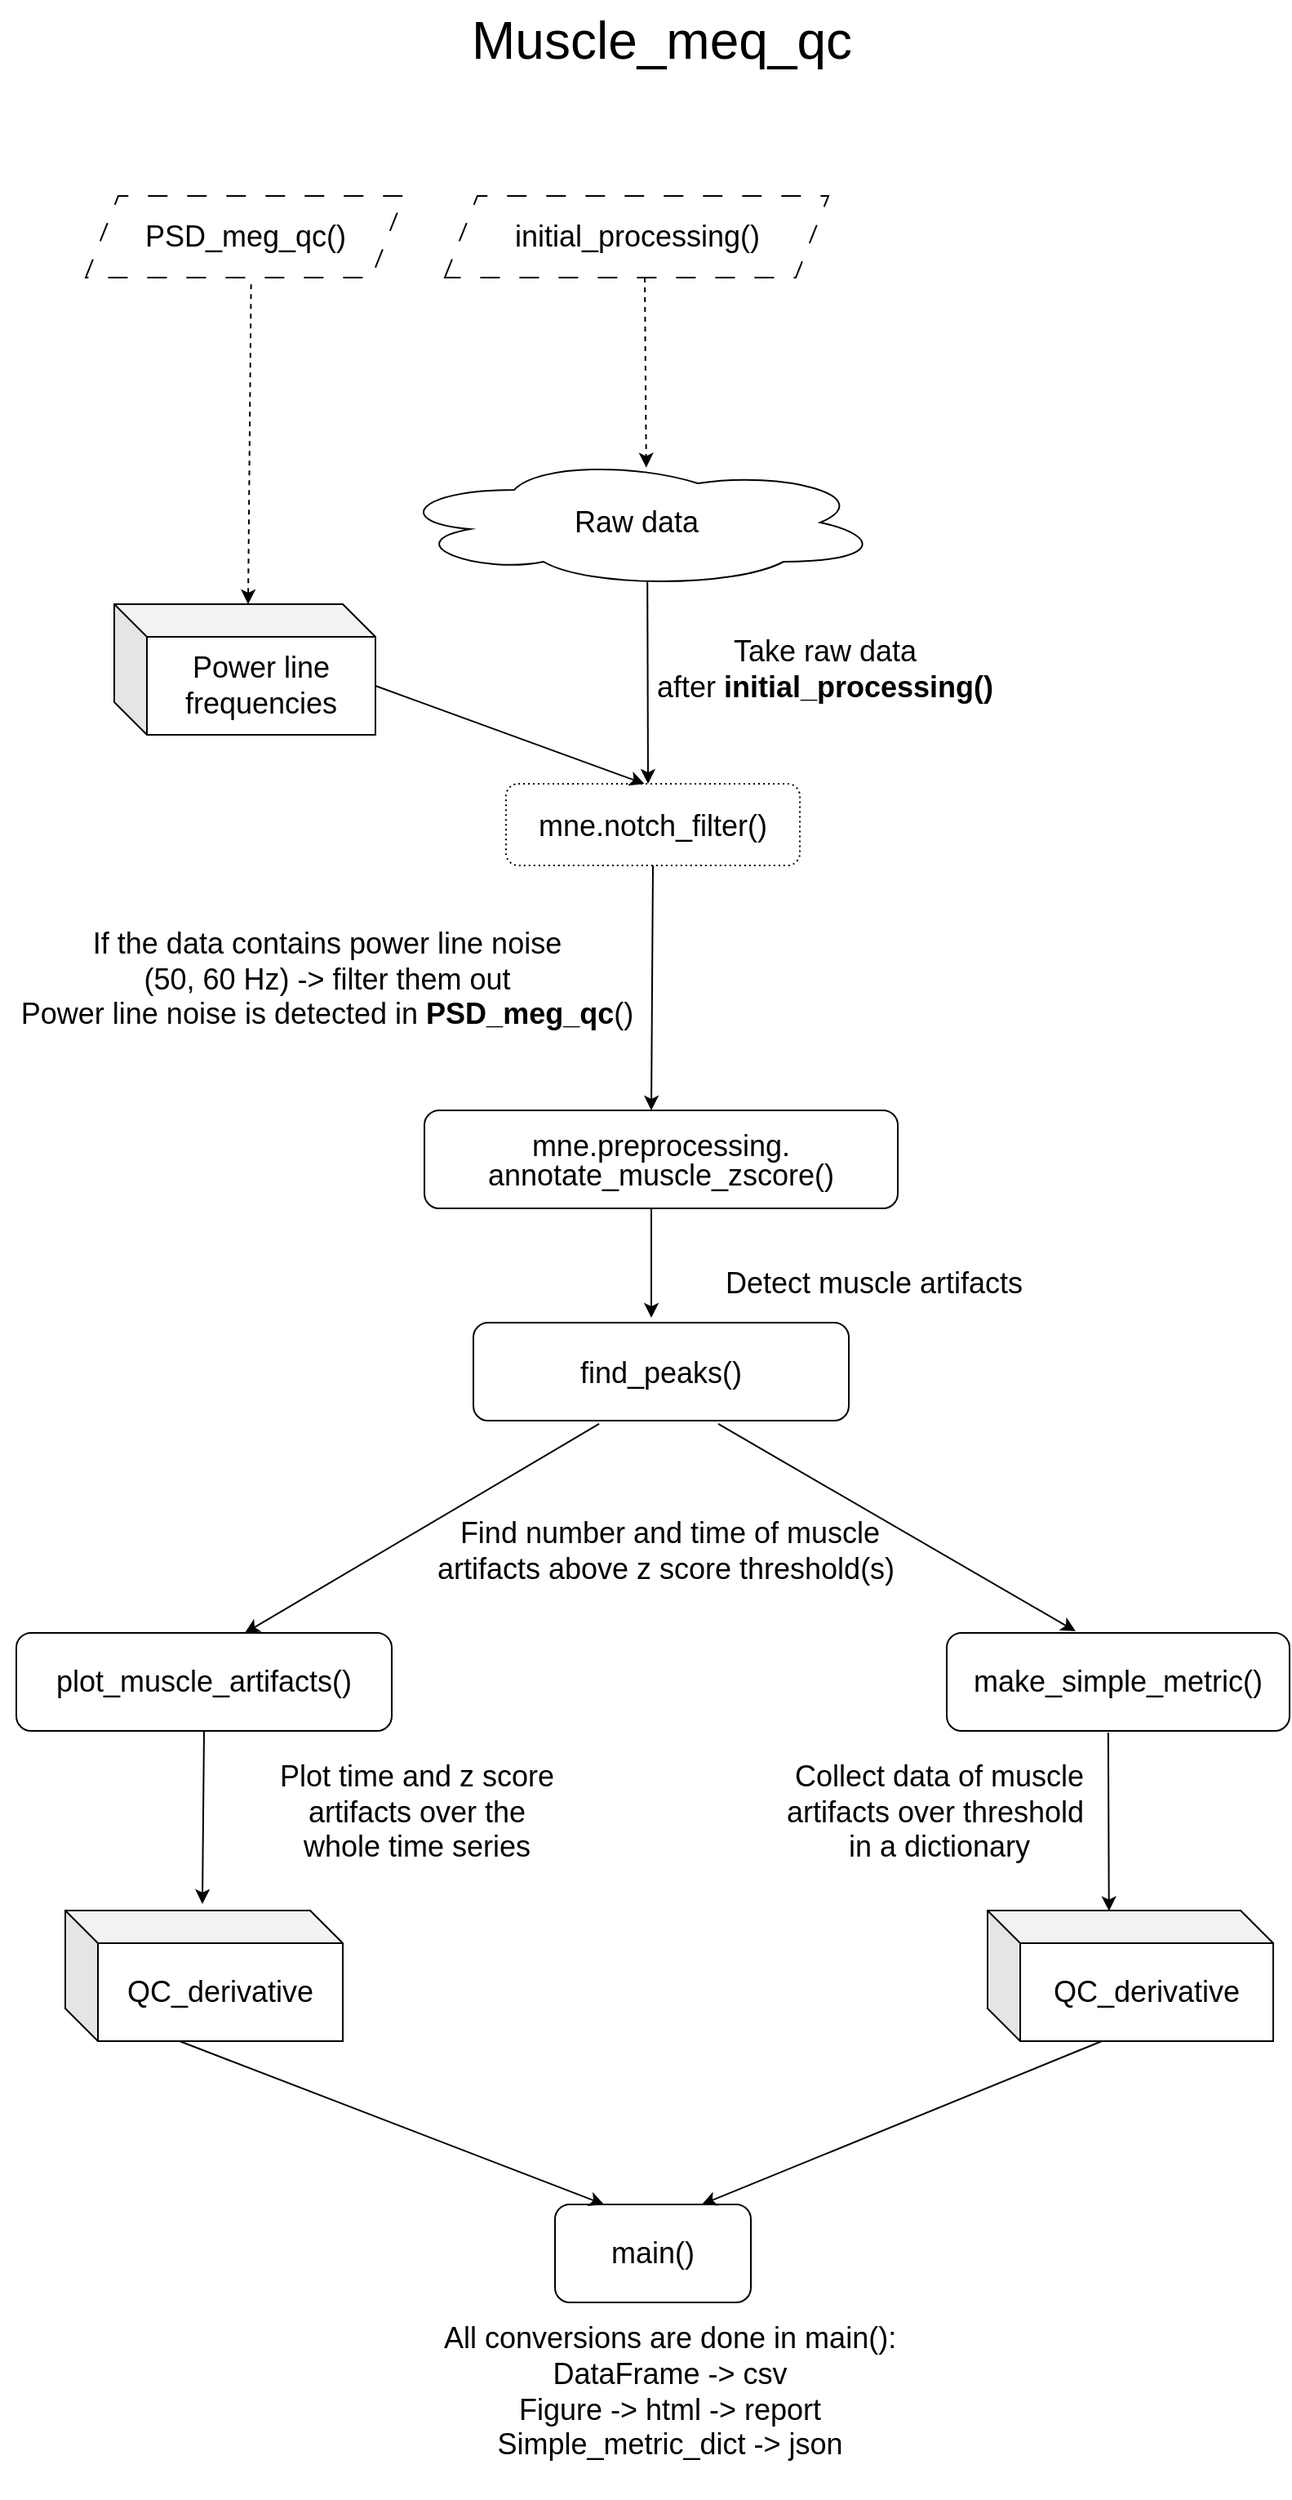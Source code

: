 <mxfile version="20.8.16" type="device"><diagram name="Page-1" id="dtkTwhtDY3SrjnRo8XkO"><mxGraphModel dx="2765" dy="2019" grid="1" gridSize="10" guides="1" tooltips="1" connect="1" arrows="1" fold="1" page="0" pageScale="1" pageWidth="827" pageHeight="1169" math="0" shadow="0"><root><mxCell id="0"/><mxCell id="1" parent="0"/><mxCell id="6RqThpk2p5LJmknP2a9Y-5" value="&lt;div style=&quot;line-height: 18px; font-size: 18px;&quot;&gt;mne&lt;span style=&quot;background-color: initial; font-size: 18px;&quot;&gt;.&lt;/span&gt;&lt;span style=&quot;background-color: initial; font-size: 18px;&quot;&gt;preprocessing.&lt;/span&gt;&lt;/div&gt;&lt;div style=&quot;line-height: 18px; font-size: 18px;&quot;&gt;annotate_muscle_zscore()&lt;/div&gt;" style="rounded=1;whiteSpace=wrap;html=1;fontSize=18;fontFamily=Helvetica;fontColor=#000000;" parent="1" vertex="1"><mxGeometry x="470" y="280" width="290" height="60" as="geometry"/></mxCell><mxCell id="6RqThpk2p5LJmknP2a9Y-6" value="&lt;div style=&quot;line-height: 18px; font-size: 18px;&quot;&gt;find_peaks()&lt;/div&gt;" style="rounded=1;whiteSpace=wrap;html=1;fontSize=18;fontFamily=Helvetica;" parent="1" vertex="1"><mxGeometry x="500" y="410" width="230" height="60" as="geometry"/></mxCell><mxCell id="6RqThpk2p5LJmknP2a9Y-7" value="" style="endArrow=classic;html=1;rounded=0;entryX=0.474;entryY=-0.05;entryDx=0;entryDy=0;entryPerimeter=0;fontSize=18;fontFamily=Helvetica;" parent="1" target="6RqThpk2p5LJmknP2a9Y-6" edge="1"><mxGeometry width="50" height="50" relative="1" as="geometry"><mxPoint x="609" y="340" as="sourcePoint"/><mxPoint x="360" y="520" as="targetPoint"/></mxGeometry></mxCell><mxCell id="6RqThpk2p5LJmknP2a9Y-8" value="&lt;div style=&quot;line-height: 18px; font-size: 18px;&quot;&gt;Detect muscle artifacts&lt;/div&gt;" style="text;html=1;align=center;verticalAlign=middle;resizable=0;points=[];autosize=1;strokeColor=none;fillColor=none;fontSize=18;fontFamily=Helvetica;" parent="1" vertex="1"><mxGeometry x="610" y="370" width="270" height="30" as="geometry"/></mxCell><mxCell id="6RqThpk2p5LJmknP2a9Y-9" value="" style="endArrow=classic;html=1;rounded=0;exitX=0.335;exitY=1.033;exitDx=0;exitDy=0;exitPerimeter=0;fontSize=18;fontFamily=Helvetica;" parent="1" source="6RqThpk2p5LJmknP2a9Y-6" edge="1"><mxGeometry width="50" height="50" relative="1" as="geometry"><mxPoint x="780" y="610" as="sourcePoint"/><mxPoint x="360" y="600" as="targetPoint"/></mxGeometry></mxCell><mxCell id="6RqThpk2p5LJmknP2a9Y-10" value="Find number and time of muscle &lt;br&gt;artifacts above z score threshold(s)&amp;nbsp;" style="text;html=1;align=center;verticalAlign=middle;resizable=0;points=[];autosize=1;strokeColor=none;fillColor=none;fontSize=18;fontFamily=Helvetica;" parent="1" vertex="1"><mxGeometry x="465" y="520" width="310" height="60" as="geometry"/></mxCell><mxCell id="6RqThpk2p5LJmknP2a9Y-11" value="plot_muscle_artifacts()" style="rounded=1;whiteSpace=wrap;html=1;fontSize=18;fontFamily=Helvetica;" parent="1" vertex="1"><mxGeometry x="220" y="600" width="230" height="60" as="geometry"/></mxCell><mxCell id="6RqThpk2p5LJmknP2a9Y-12" value="" style="endArrow=classic;html=1;rounded=0;fontSize=18;fontFamily=Helvetica;exitX=0.5;exitY=1;exitDx=0;exitDy=0;entryX=0.494;entryY=-0.05;entryDx=0;entryDy=0;entryPerimeter=0;" parent="1" source="6RqThpk2p5LJmknP2a9Y-11" target="6RqThpk2p5LJmknP2a9Y-14" edge="1"><mxGeometry width="50" height="50" relative="1" as="geometry"><mxPoint x="339" y="670" as="sourcePoint"/><mxPoint x="339" y="760" as="targetPoint"/></mxGeometry></mxCell><mxCell id="6RqThpk2p5LJmknP2a9Y-13" value="Plot time and z score &lt;br&gt;artifacts over the &lt;br&gt;whole time series" style="text;html=1;align=center;verticalAlign=middle;resizable=0;points=[];autosize=1;strokeColor=none;fillColor=none;fontSize=18;fontFamily=Helvetica;" parent="1" vertex="1"><mxGeometry x="370" y="670" width="190" height="80" as="geometry"/></mxCell><mxCell id="6RqThpk2p5LJmknP2a9Y-14" value="QC_derivative" style="shape=cube;whiteSpace=wrap;html=1;boundedLbl=1;backgroundOutline=1;darkOpacity=0.05;darkOpacity2=0.1;fontSize=18;fontFamily=Helvetica;" parent="1" vertex="1"><mxGeometry x="250" y="770" width="170" height="80" as="geometry"/></mxCell><mxCell id="6RqThpk2p5LJmknP2a9Y-15" value="" style="endArrow=classic;html=1;rounded=0;exitX=0.652;exitY=1.033;exitDx=0;exitDy=0;exitPerimeter=0;entryX=0.376;entryY=-0.017;entryDx=0;entryDy=0;entryPerimeter=0;fontSize=18;fontFamily=Helvetica;" parent="1" source="6RqThpk2p5LJmknP2a9Y-6" target="6RqThpk2p5LJmknP2a9Y-16" edge="1"><mxGeometry width="50" height="50" relative="1" as="geometry"><mxPoint x="780" y="590" as="sourcePoint"/><mxPoint x="830" y="540" as="targetPoint"/></mxGeometry></mxCell><mxCell id="6RqThpk2p5LJmknP2a9Y-20" value="main()" style="rounded=1;whiteSpace=wrap;html=1;fontSize=18;fontFamily=Helvetica;" parent="1" vertex="1"><mxGeometry x="550" y="950" width="120" height="60" as="geometry"/></mxCell><mxCell id="6RqThpk2p5LJmknP2a9Y-21" value="" style="endArrow=classic;html=1;rounded=0;exitX=0;exitY=0;exitDx=70;exitDy=80;exitPerimeter=0;entryX=0.25;entryY=0;entryDx=0;entryDy=0;fontSize=18;fontFamily=Helvetica;" parent="1" source="6RqThpk2p5LJmknP2a9Y-14" target="6RqThpk2p5LJmknP2a9Y-20" edge="1"><mxGeometry width="50" height="50" relative="1" as="geometry"><mxPoint x="670" y="610" as="sourcePoint"/><mxPoint x="720" y="560" as="targetPoint"/></mxGeometry></mxCell><mxCell id="6RqThpk2p5LJmknP2a9Y-22" value="" style="endArrow=classic;html=1;rounded=0;exitX=0;exitY=0;exitDx=70;exitDy=80;exitPerimeter=0;entryX=0.75;entryY=0;entryDx=0;entryDy=0;fontSize=18;fontFamily=Helvetica;" parent="1" source="6RqThpk2p5LJmknP2a9Y-19" target="6RqThpk2p5LJmknP2a9Y-20" edge="1"><mxGeometry width="50" height="50" relative="1" as="geometry"><mxPoint x="380" y="850" as="sourcePoint"/><mxPoint x="670" y="990" as="targetPoint"/></mxGeometry></mxCell><mxCell id="6RqThpk2p5LJmknP2a9Y-24" value="&lt;p style=&quot;font-size: 18px;&quot;&gt;All conversions are done in main():&lt;br&gt;DataFrame -&amp;gt; csv&lt;br&gt;Figure -&amp;gt; html -&amp;gt; report&lt;br&gt;Simple_metric_dict -&amp;gt; json&lt;/p&gt;" style="text;html=1;align=center;verticalAlign=middle;resizable=0;points=[];autosize=1;strokeColor=none;fillColor=none;fontSize=18;fontFamily=Helvetica;spacing=1;" parent="1" vertex="1"><mxGeometry x="470" y="1000" width="300" height="130" as="geometry"/></mxCell><mxCell id="6RqThpk2p5LJmknP2a9Y-16" value="make_simple_metric()" style="rounded=1;whiteSpace=wrap;html=1;fontSize=18;fontFamily=Helvetica;" parent="1" vertex="1"><mxGeometry x="790" y="600" width="210" height="60" as="geometry"/></mxCell><mxCell id="6RqThpk2p5LJmknP2a9Y-17" value="" style="endArrow=classic;html=1;rounded=0;exitX=0.471;exitY=1.017;exitDx=0;exitDy=0;fontSize=18;fontFamily=Helvetica;entryX=0.425;entryY=0.004;entryDx=0;entryDy=0;entryPerimeter=0;exitPerimeter=0;" parent="1" source="6RqThpk2p5LJmknP2a9Y-16" target="6RqThpk2p5LJmknP2a9Y-19" edge="1"><mxGeometry width="50" height="50" relative="1" as="geometry"><mxPoint x="760" y="600" as="sourcePoint"/><mxPoint x="925" y="770" as="targetPoint"/></mxGeometry></mxCell><mxCell id="6RqThpk2p5LJmknP2a9Y-19" value="QC_derivative" style="shape=cube;whiteSpace=wrap;html=1;boundedLbl=1;backgroundOutline=1;darkOpacity=0.05;darkOpacity2=0.1;fontSize=18;fontFamily=Helvetica;" parent="1" vertex="1"><mxGeometry x="815" y="770" width="175" height="80" as="geometry"/></mxCell><mxCell id="6RqThpk2p5LJmknP2a9Y-18" value="Collect data of muscle &lt;br&gt;artifacts over threshold&amp;nbsp;&lt;br&gt;in a dictionary" style="text;html=1;align=center;verticalAlign=middle;resizable=0;points=[];autosize=1;strokeColor=none;fillColor=none;fontSize=18;fontFamily=Helvetica;" parent="1" vertex="1"><mxGeometry x="680" y="670" width="210" height="80" as="geometry"/></mxCell><mxCell id="6RqThpk2p5LJmknP2a9Y-1" value="Raw data" style="ellipse;shape=cloud;whiteSpace=wrap;html=1;fontFamily=Helvetica;fontSize=18;" parent="1" vertex="1"><mxGeometry x="450" y="-120" width="300" height="80" as="geometry"/></mxCell><mxCell id="6RqThpk2p5LJmknP2a9Y-4" value="" style="endArrow=classic;html=1;rounded=0;exitX=0.5;exitY=1;exitDx=0;exitDy=0;entryX=0.5;entryY=0;entryDx=0;entryDy=0;fontSize=18;fontFamily=Helvetica;" parent="1" source="lJstjDnfzTnsdC9-dKv9-3" edge="1"><mxGeometry width="50" height="50" relative="1" as="geometry"><mxPoint x="608" y="137.52" as="sourcePoint"/><mxPoint x="609" y="280" as="targetPoint"/></mxGeometry></mxCell><mxCell id="6RqThpk2p5LJmknP2a9Y-2" value="&lt;font style=&quot;font-size: 18px;&quot;&gt;Take raw data &lt;br style=&quot;font-size: 18px;&quot;&gt;after &lt;b&gt;initial_processing()&lt;/b&gt;&lt;/font&gt;" style="text;html=1;align=center;verticalAlign=middle;resizable=0;points=[];autosize=1;strokeColor=none;fillColor=none;fontSize=18;fontFamily=Helvetica;" parent="1" vertex="1"><mxGeometry x="600" y="-20" width="230" height="60" as="geometry"/></mxCell><mxCell id="lJstjDnfzTnsdC9-dKv9-3" value="&lt;div style=&quot;line-height: 18px; font-size: 18px;&quot;&gt;mne.notch_filter()&lt;/div&gt;" style="rounded=1;whiteSpace=wrap;html=1;dashed=1;dashPattern=1 2;fontSize=18;" vertex="1" parent="1"><mxGeometry x="520" y="80" width="180" height="50" as="geometry"/></mxCell><mxCell id="lJstjDnfzTnsdC9-dKv9-4" value="" style="endArrow=classic;html=1;rounded=0;exitX=0.522;exitY=0.944;exitDx=0;exitDy=0;exitPerimeter=0;fontSize=18;" edge="1" parent="1" source="6RqThpk2p5LJmknP2a9Y-1"><mxGeometry width="50" height="50" relative="1" as="geometry"><mxPoint x="606.9" y="-10" as="sourcePoint"/><mxPoint x="607" y="80" as="targetPoint"/></mxGeometry></mxCell><mxCell id="lJstjDnfzTnsdC9-dKv9-5" value="If the data contains power line noise &lt;br&gt;(50, 60 Hz) -&amp;gt; filter them out&lt;br style=&quot;font-size: 18px;&quot;&gt;Power line noise is detected in &lt;b style=&quot;font-size: 18px;&quot;&gt;PSD_meg_qc&lt;/b&gt;()" style="text;html=1;align=center;verticalAlign=middle;resizable=0;points=[];autosize=1;strokeColor=none;fillColor=none;fontSize=18;" vertex="1" parent="1"><mxGeometry x="210" y="160" width="400" height="80" as="geometry"/></mxCell><mxCell id="lJstjDnfzTnsdC9-dKv9-6" value="Power line frequencies" style="shape=cube;whiteSpace=wrap;html=1;boundedLbl=1;backgroundOutline=1;darkOpacity=0.05;darkOpacity2=0.1;fontSize=18;" vertex="1" parent="1"><mxGeometry x="280" y="-30" width="160" height="80" as="geometry"/></mxCell><mxCell id="lJstjDnfzTnsdC9-dKv9-7" value="" style="endArrow=classic;html=1;rounded=0;exitX=0;exitY=0;exitDx=160;exitDy=50;exitPerimeter=0;entryX=0.471;entryY=0;entryDx=0;entryDy=0;entryPerimeter=0;fontSize=18;" edge="1" parent="1" source="lJstjDnfzTnsdC9-dKv9-6" target="lJstjDnfzTnsdC9-dKv9-3"><mxGeometry width="50" height="50" relative="1" as="geometry"><mxPoint x="500" y="260" as="sourcePoint"/><mxPoint x="550" y="210" as="targetPoint"/></mxGeometry></mxCell><mxCell id="lJstjDnfzTnsdC9-dKv9-10" value="initial_processing()" style="shape=parallelogram;perimeter=parallelogramPerimeter;whiteSpace=wrap;html=1;fixedSize=1;fontFamily=Helvetica;fontSize=18;dashed=1;dashPattern=12 12;" vertex="1" parent="1"><mxGeometry x="482.5" y="-280" width="235" height="50" as="geometry"/></mxCell><mxCell id="lJstjDnfzTnsdC9-dKv9-11" value="PSD_meg_qc()" style="shape=parallelogram;perimeter=parallelogramPerimeter;whiteSpace=wrap;html=1;fixedSize=1;fontFamily=Helvetica;fontSize=18;dashed=1;dashPattern=12 12;" vertex="1" parent="1"><mxGeometry x="262.5" y="-280" width="195" height="50" as="geometry"/></mxCell><mxCell id="lJstjDnfzTnsdC9-dKv9-12" value="" style="endArrow=classic;html=1;rounded=0;fontFamily=Helvetica;fontSize=18;dashed=1;exitX=0.458;exitY=1.083;exitDx=0;exitDy=0;exitPerimeter=0;entryX=0;entryY=0;entryDx=70;entryDy=0;entryPerimeter=0;" edge="1" parent="1"><mxGeometry width="50" height="50" relative="1" as="geometry"><mxPoint x="363.81" y="-225.85" as="sourcePoint"/><mxPoint x="362" y="-30" as="targetPoint"/></mxGeometry></mxCell><mxCell id="lJstjDnfzTnsdC9-dKv9-13" value="" style="endArrow=classic;html=1;rounded=0;fontFamily=Helvetica;fontSize=18;dashed=1;exitX=0.5;exitY=1;exitDx=0;exitDy=0;entryX=0.503;entryY=0.079;entryDx=0;entryDy=0;entryPerimeter=0;" edge="1" parent="1"><mxGeometry width="50" height="50" relative="1" as="geometry"><mxPoint x="605" y="-230" as="sourcePoint"/><mxPoint x="605.9" y="-113.68" as="targetPoint"/></mxGeometry></mxCell><mxCell id="lJstjDnfzTnsdC9-dKv9-14" value="&lt;font style=&quot;font-size: 32px;&quot;&gt;Muscle_meq_qc&lt;/font&gt;" style="text;html=1;align=center;verticalAlign=middle;resizable=0;points=[];autosize=1;strokeColor=none;fillColor=none;fontSize=18;fontFamily=Helvetica;" vertex="1" parent="1"><mxGeometry x="485" y="-400" width="260" height="50" as="geometry"/></mxCell></root></mxGraphModel></diagram></mxfile>